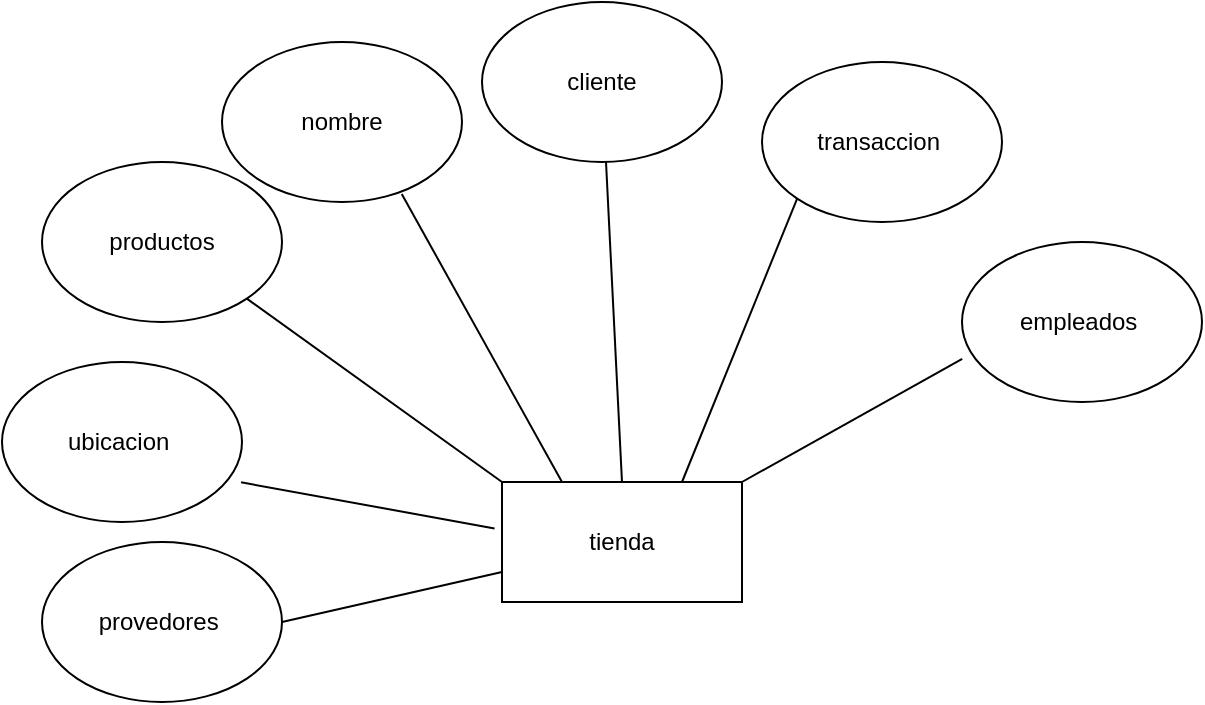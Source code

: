<mxfile version="23.1.5" type="device">
  <diagram name="Página-1" id="OK9RzUDrGZEFqBTupTgi">
    <mxGraphModel dx="953" dy="564" grid="1" gridSize="10" guides="1" tooltips="1" connect="1" arrows="1" fold="1" page="1" pageScale="1" pageWidth="827" pageHeight="1169" math="0" shadow="0">
      <root>
        <mxCell id="0" />
        <mxCell id="1" parent="0" />
        <mxCell id="laZWClUC9NmpYdL6TAr1-1" value="nombre" style="ellipse;whiteSpace=wrap;html=1;" parent="1" vertex="1">
          <mxGeometry x="190" y="40" width="120" height="80" as="geometry" />
        </mxCell>
        <mxCell id="laZWClUC9NmpYdL6TAr1-2" value="&amp;nbsp;tienda&amp;nbsp;" style="rounded=0;whiteSpace=wrap;html=1;" parent="1" vertex="1">
          <mxGeometry x="330" y="260" width="120" height="60" as="geometry" />
        </mxCell>
        <mxCell id="laZWClUC9NmpYdL6TAr1-3" value="productos" style="ellipse;whiteSpace=wrap;html=1;" parent="1" vertex="1">
          <mxGeometry x="100" y="100" width="120" height="80" as="geometry" />
        </mxCell>
        <mxCell id="laZWClUC9NmpYdL6TAr1-4" value="ubicacion&amp;nbsp;" style="ellipse;whiteSpace=wrap;html=1;" parent="1" vertex="1">
          <mxGeometry x="80" y="200" width="120" height="80" as="geometry" />
        </mxCell>
        <mxCell id="laZWClUC9NmpYdL6TAr1-5" value="cliente" style="ellipse;whiteSpace=wrap;html=1;" parent="1" vertex="1">
          <mxGeometry x="320" y="20" width="120" height="80" as="geometry" />
        </mxCell>
        <mxCell id="laZWClUC9NmpYdL6TAr1-6" value="transaccion&amp;nbsp;" style="ellipse;whiteSpace=wrap;html=1;" parent="1" vertex="1">
          <mxGeometry x="460" y="50" width="120" height="80" as="geometry" />
        </mxCell>
        <mxCell id="laZWClUC9NmpYdL6TAr1-7" value="empleados&amp;nbsp;" style="ellipse;whiteSpace=wrap;html=1;" parent="1" vertex="1">
          <mxGeometry x="560" y="140" width="120" height="80" as="geometry" />
        </mxCell>
        <mxCell id="laZWClUC9NmpYdL6TAr1-8" value="provedores&amp;nbsp;" style="ellipse;whiteSpace=wrap;html=1;" parent="1" vertex="1">
          <mxGeometry x="100" y="290" width="120" height="80" as="geometry" />
        </mxCell>
        <mxCell id="laZWClUC9NmpYdL6TAr1-9" value="" style="endArrow=none;html=1;rounded=0;entryX=0.25;entryY=0;entryDx=0;entryDy=0;exitX=0.749;exitY=0.95;exitDx=0;exitDy=0;exitPerimeter=0;" parent="1" source="laZWClUC9NmpYdL6TAr1-1" target="laZWClUC9NmpYdL6TAr1-2" edge="1">
          <mxGeometry width="50" height="50" relative="1" as="geometry">
            <mxPoint x="390" y="180" as="sourcePoint" />
            <mxPoint x="440" y="270" as="targetPoint" />
          </mxGeometry>
        </mxCell>
        <mxCell id="laZWClUC9NmpYdL6TAr1-10" value="" style="endArrow=none;html=1;rounded=0;entryX=0.5;entryY=0;entryDx=0;entryDy=0;" parent="1" source="laZWClUC9NmpYdL6TAr1-5" target="laZWClUC9NmpYdL6TAr1-2" edge="1">
          <mxGeometry width="50" height="50" relative="1" as="geometry">
            <mxPoint x="390" y="320" as="sourcePoint" />
            <mxPoint x="440" y="270" as="targetPoint" />
          </mxGeometry>
        </mxCell>
        <mxCell id="laZWClUC9NmpYdL6TAr1-11" value="" style="endArrow=none;html=1;rounded=0;entryX=0;entryY=0;entryDx=0;entryDy=0;exitX=1;exitY=1;exitDx=0;exitDy=0;" parent="1" source="laZWClUC9NmpYdL6TAr1-3" target="laZWClUC9NmpYdL6TAr1-2" edge="1">
          <mxGeometry width="50" height="50" relative="1" as="geometry">
            <mxPoint x="390" y="320" as="sourcePoint" />
            <mxPoint x="440" y="270" as="targetPoint" />
          </mxGeometry>
        </mxCell>
        <mxCell id="laZWClUC9NmpYdL6TAr1-12" value="" style="endArrow=none;html=1;rounded=0;exitX=-0.031;exitY=0.387;exitDx=0;exitDy=0;entryX=0.996;entryY=0.752;entryDx=0;entryDy=0;entryPerimeter=0;exitPerimeter=0;" parent="1" source="laZWClUC9NmpYdL6TAr1-2" target="laZWClUC9NmpYdL6TAr1-4" edge="1">
          <mxGeometry width="50" height="50" relative="1" as="geometry">
            <mxPoint x="390" y="320" as="sourcePoint" />
            <mxPoint x="440" y="270" as="targetPoint" />
          </mxGeometry>
        </mxCell>
        <mxCell id="laZWClUC9NmpYdL6TAr1-13" value="" style="endArrow=none;html=1;rounded=0;entryX=0.75;entryY=0;entryDx=0;entryDy=0;exitX=0;exitY=1;exitDx=0;exitDy=0;" parent="1" source="laZWClUC9NmpYdL6TAr1-6" target="laZWClUC9NmpYdL6TAr1-2" edge="1">
          <mxGeometry width="50" height="50" relative="1" as="geometry">
            <mxPoint x="390" y="320" as="sourcePoint" />
            <mxPoint x="440" y="270" as="targetPoint" />
          </mxGeometry>
        </mxCell>
        <mxCell id="laZWClUC9NmpYdL6TAr1-14" value="" style="endArrow=none;html=1;rounded=0;exitX=0;exitY=0.75;exitDx=0;exitDy=0;entryX=1;entryY=0.5;entryDx=0;entryDy=0;" parent="1" source="laZWClUC9NmpYdL6TAr1-2" target="laZWClUC9NmpYdL6TAr1-8" edge="1">
          <mxGeometry width="50" height="50" relative="1" as="geometry">
            <mxPoint x="390" y="320" as="sourcePoint" />
            <mxPoint x="440" y="270" as="targetPoint" />
          </mxGeometry>
        </mxCell>
        <mxCell id="laZWClUC9NmpYdL6TAr1-15" value="" style="endArrow=none;html=1;rounded=0;entryX=0.001;entryY=0.731;entryDx=0;entryDy=0;exitX=1;exitY=0;exitDx=0;exitDy=0;entryPerimeter=0;" parent="1" source="laZWClUC9NmpYdL6TAr1-2" target="laZWClUC9NmpYdL6TAr1-7" edge="1">
          <mxGeometry width="50" height="50" relative="1" as="geometry">
            <mxPoint x="390" y="320" as="sourcePoint" />
            <mxPoint x="440" y="270" as="targetPoint" />
          </mxGeometry>
        </mxCell>
      </root>
    </mxGraphModel>
  </diagram>
</mxfile>
